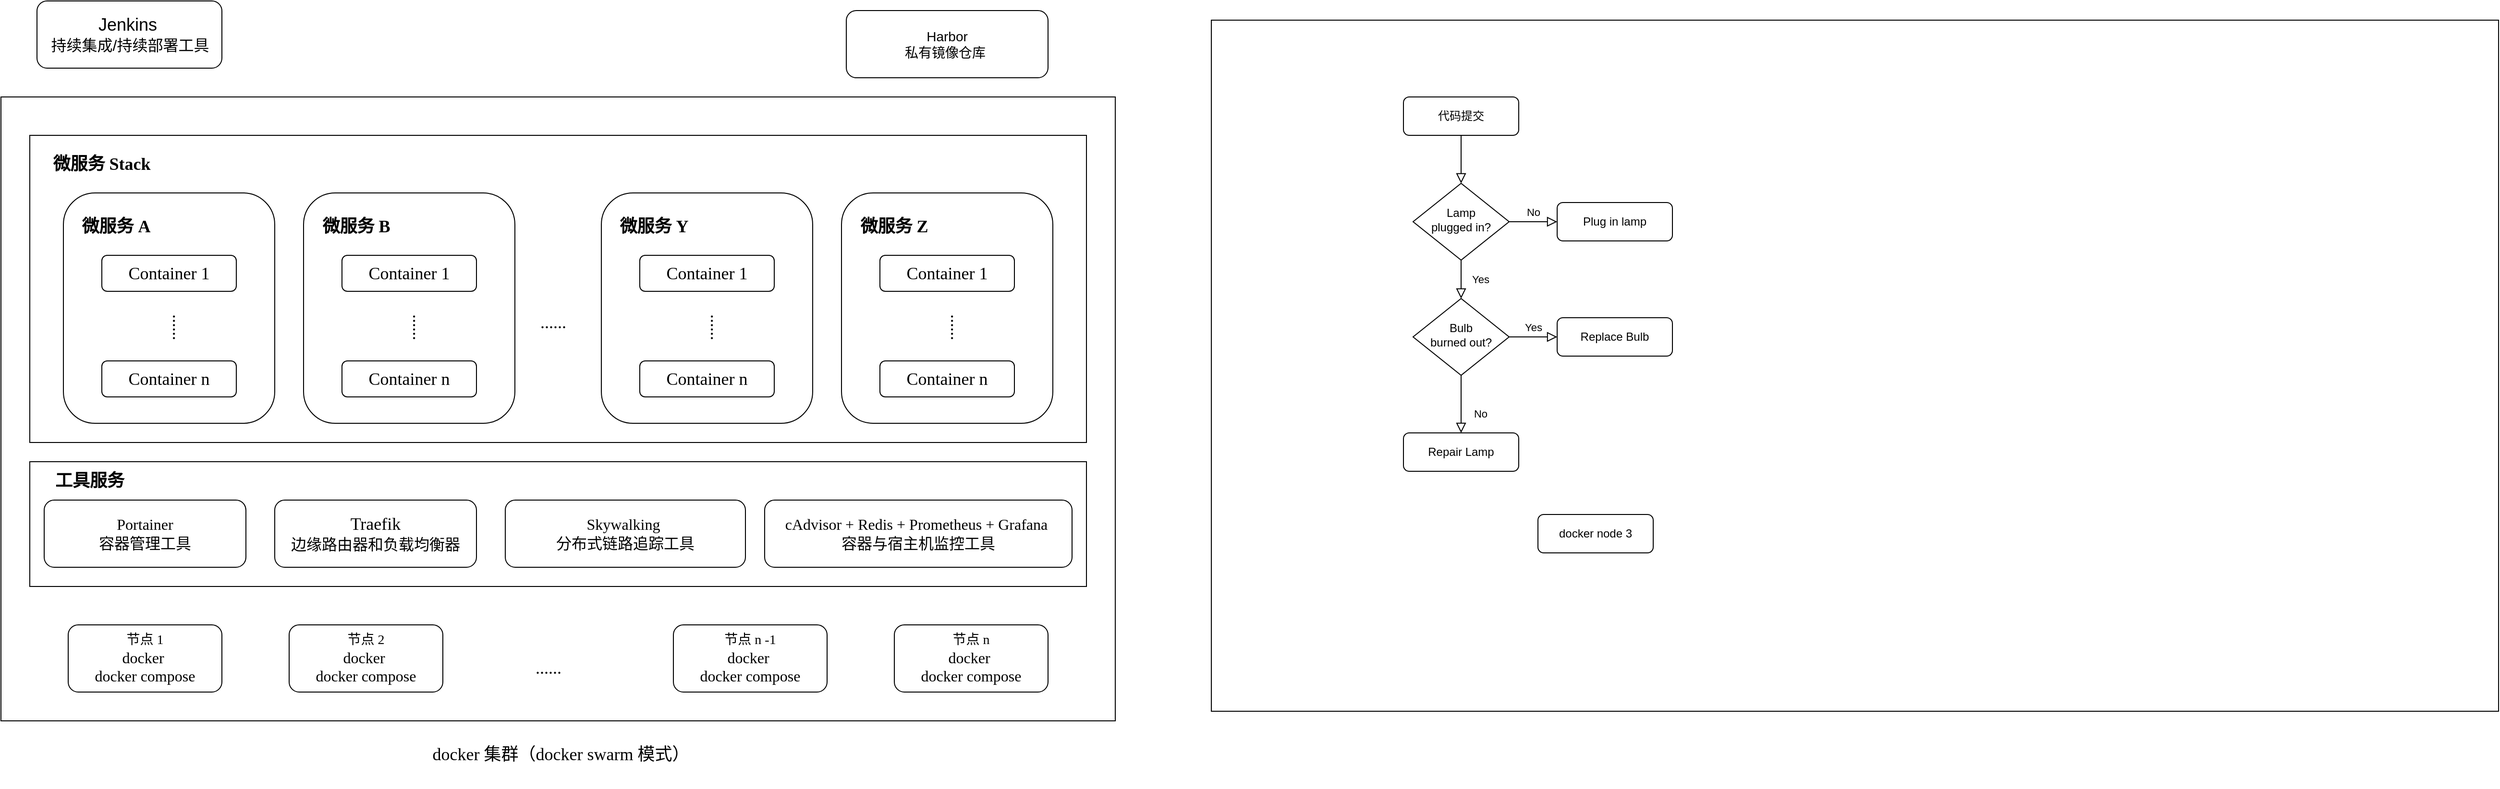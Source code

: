 <mxfile version="24.2.7" type="github">
  <diagram id="C5RBs43oDa-KdzZeNtuy" name="Page-1">
    <mxGraphModel dx="2620" dy="2152" grid="1" gridSize="10" guides="1" tooltips="1" connect="1" arrows="1" fold="1" page="1" pageScale="1" pageWidth="827" pageHeight="1169" math="0" shadow="0">
      <root>
        <mxCell id="WIyWlLk6GJQsqaUBKTNV-0" />
        <mxCell id="WIyWlLk6GJQsqaUBKTNV-1" parent="WIyWlLk6GJQsqaUBKTNV-0" />
        <mxCell id="_ukXYbJVCE4wGKFz86gu-13" value="" style="rounded=0;whiteSpace=wrap;html=1;fontSize=12;glass=0;strokeWidth=1;shadow=0;" vertex="1" parent="WIyWlLk6GJQsqaUBKTNV-1">
          <mxGeometry x="990" y="-20" width="1340" height="720" as="geometry" />
        </mxCell>
        <mxCell id="_ukXYbJVCE4wGKFz86gu-5" value="" style="rounded=0;whiteSpace=wrap;html=1;fontSize=12;glass=0;strokeWidth=1;shadow=0;fillColor=none;" vertex="1" parent="WIyWlLk6GJQsqaUBKTNV-1">
          <mxGeometry x="-270" y="60" width="1160" height="650" as="geometry" />
        </mxCell>
        <mxCell id="WIyWlLk6GJQsqaUBKTNV-2" value="" style="rounded=0;html=1;jettySize=auto;orthogonalLoop=1;fontSize=11;endArrow=block;endFill=0;endSize=8;strokeWidth=1;shadow=0;labelBackgroundColor=none;edgeStyle=orthogonalEdgeStyle;" parent="WIyWlLk6GJQsqaUBKTNV-1" source="WIyWlLk6GJQsqaUBKTNV-3" target="WIyWlLk6GJQsqaUBKTNV-6" edge="1">
          <mxGeometry relative="1" as="geometry" />
        </mxCell>
        <mxCell id="WIyWlLk6GJQsqaUBKTNV-3" value="代码提交" style="rounded=1;whiteSpace=wrap;html=1;fontSize=12;glass=0;strokeWidth=1;shadow=0;" parent="WIyWlLk6GJQsqaUBKTNV-1" vertex="1">
          <mxGeometry x="1190" y="60" width="120" height="40" as="geometry" />
        </mxCell>
        <mxCell id="WIyWlLk6GJQsqaUBKTNV-4" value="Yes" style="rounded=0;html=1;jettySize=auto;orthogonalLoop=1;fontSize=11;endArrow=block;endFill=0;endSize=8;strokeWidth=1;shadow=0;labelBackgroundColor=none;edgeStyle=orthogonalEdgeStyle;" parent="WIyWlLk6GJQsqaUBKTNV-1" source="WIyWlLk6GJQsqaUBKTNV-6" target="WIyWlLk6GJQsqaUBKTNV-10" edge="1">
          <mxGeometry y="20" relative="1" as="geometry">
            <mxPoint as="offset" />
          </mxGeometry>
        </mxCell>
        <mxCell id="WIyWlLk6GJQsqaUBKTNV-5" value="No" style="edgeStyle=orthogonalEdgeStyle;rounded=0;html=1;jettySize=auto;orthogonalLoop=1;fontSize=11;endArrow=block;endFill=0;endSize=8;strokeWidth=1;shadow=0;labelBackgroundColor=none;" parent="WIyWlLk6GJQsqaUBKTNV-1" source="WIyWlLk6GJQsqaUBKTNV-6" target="WIyWlLk6GJQsqaUBKTNV-7" edge="1">
          <mxGeometry y="10" relative="1" as="geometry">
            <mxPoint as="offset" />
          </mxGeometry>
        </mxCell>
        <mxCell id="WIyWlLk6GJQsqaUBKTNV-6" value="Lamp&lt;br&gt;plugged in?" style="rhombus;whiteSpace=wrap;html=1;shadow=0;fontFamily=Helvetica;fontSize=12;align=center;strokeWidth=1;spacing=6;spacingTop=-4;" parent="WIyWlLk6GJQsqaUBKTNV-1" vertex="1">
          <mxGeometry x="1200" y="150" width="100" height="80" as="geometry" />
        </mxCell>
        <mxCell id="WIyWlLk6GJQsqaUBKTNV-7" value="Plug in lamp" style="rounded=1;whiteSpace=wrap;html=1;fontSize=12;glass=0;strokeWidth=1;shadow=0;" parent="WIyWlLk6GJQsqaUBKTNV-1" vertex="1">
          <mxGeometry x="1350" y="170" width="120" height="40" as="geometry" />
        </mxCell>
        <mxCell id="WIyWlLk6GJQsqaUBKTNV-8" value="No" style="rounded=0;html=1;jettySize=auto;orthogonalLoop=1;fontSize=11;endArrow=block;endFill=0;endSize=8;strokeWidth=1;shadow=0;labelBackgroundColor=none;edgeStyle=orthogonalEdgeStyle;" parent="WIyWlLk6GJQsqaUBKTNV-1" source="WIyWlLk6GJQsqaUBKTNV-10" target="WIyWlLk6GJQsqaUBKTNV-11" edge="1">
          <mxGeometry x="0.333" y="20" relative="1" as="geometry">
            <mxPoint as="offset" />
          </mxGeometry>
        </mxCell>
        <mxCell id="WIyWlLk6GJQsqaUBKTNV-9" value="Yes" style="edgeStyle=orthogonalEdgeStyle;rounded=0;html=1;jettySize=auto;orthogonalLoop=1;fontSize=11;endArrow=block;endFill=0;endSize=8;strokeWidth=1;shadow=0;labelBackgroundColor=none;" parent="WIyWlLk6GJQsqaUBKTNV-1" source="WIyWlLk6GJQsqaUBKTNV-10" target="WIyWlLk6GJQsqaUBKTNV-12" edge="1">
          <mxGeometry y="10" relative="1" as="geometry">
            <mxPoint as="offset" />
          </mxGeometry>
        </mxCell>
        <mxCell id="WIyWlLk6GJQsqaUBKTNV-10" value="Bulb&lt;br&gt;burned out?" style="rhombus;whiteSpace=wrap;html=1;shadow=0;fontFamily=Helvetica;fontSize=12;align=center;strokeWidth=1;spacing=6;spacingTop=-4;" parent="WIyWlLk6GJQsqaUBKTNV-1" vertex="1">
          <mxGeometry x="1200" y="270" width="100" height="80" as="geometry" />
        </mxCell>
        <mxCell id="WIyWlLk6GJQsqaUBKTNV-11" value="Repair Lamp" style="rounded=1;whiteSpace=wrap;html=1;fontSize=12;glass=0;strokeWidth=1;shadow=0;" parent="WIyWlLk6GJQsqaUBKTNV-1" vertex="1">
          <mxGeometry x="1190" y="410" width="120" height="40" as="geometry" />
        </mxCell>
        <mxCell id="WIyWlLk6GJQsqaUBKTNV-12" value="Replace Bulb" style="rounded=1;whiteSpace=wrap;html=1;fontSize=12;glass=0;strokeWidth=1;shadow=0;" parent="WIyWlLk6GJQsqaUBKTNV-1" vertex="1">
          <mxGeometry x="1350" y="290" width="120" height="40" as="geometry" />
        </mxCell>
        <mxCell id="_ukXYbJVCE4wGKFz86gu-0" value="&lt;font style=&quot;font-size: 18px;&quot;&gt;Jenkins&amp;nbsp;&lt;/font&gt;&lt;div&gt;&lt;font size=&quot;3&quot;&gt;持续集成/持续部署工具&lt;/font&gt;&lt;/div&gt;" style="rounded=1;whiteSpace=wrap;html=1;fontSize=12;glass=0;strokeWidth=1;shadow=0;" vertex="1" parent="WIyWlLk6GJQsqaUBKTNV-1">
          <mxGeometry x="-232.5" y="-40" width="192.5" height="70" as="geometry" />
        </mxCell>
        <mxCell id="_ukXYbJVCE4wGKFz86gu-1" value="&lt;font style=&quot;font-size: 14px;&quot; face=&quot;Times New Roman&quot;&gt;节点 1&lt;/font&gt;&lt;div&gt;&lt;font size=&quot;3&quot; style=&quot;&quot; face=&quot;Times New Roman&quot;&gt;docker&amp;nbsp;&lt;/font&gt;&lt;/div&gt;&lt;div&gt;&lt;font size=&quot;3&quot; style=&quot;&quot; face=&quot;Times New Roman&quot;&gt;docker compose&lt;/font&gt;&lt;/div&gt;" style="rounded=1;whiteSpace=wrap;html=1;fontSize=12;glass=0;strokeWidth=1;shadow=0;" vertex="1" parent="WIyWlLk6GJQsqaUBKTNV-1">
          <mxGeometry x="-200" y="610" width="160" height="70" as="geometry" />
        </mxCell>
        <mxCell id="_ukXYbJVCE4wGKFz86gu-3" value="docker node 3" style="rounded=1;whiteSpace=wrap;html=1;fontSize=12;glass=0;strokeWidth=1;shadow=0;" vertex="1" parent="WIyWlLk6GJQsqaUBKTNV-1">
          <mxGeometry x="1330" y="495" width="120" height="40" as="geometry" />
        </mxCell>
        <mxCell id="_ukXYbJVCE4wGKFz86gu-6" value="&lt;font style=&quot;font-size: 18px;&quot; face=&quot;Times New Roman&quot;&gt;docker 集群（docker swarm 模式）&lt;/font&gt;" style="text;html=1;align=center;verticalAlign=middle;whiteSpace=wrap;rounded=0;" vertex="1" parent="WIyWlLk6GJQsqaUBKTNV-1">
          <mxGeometry x="52.5" y="710" width="520" height="70" as="geometry" />
        </mxCell>
        <mxCell id="_ukXYbJVCE4wGKFz86gu-8" value="&lt;font style=&quot;font-size: 18px;&quot; face=&quot;Times New Roman&quot;&gt;......&lt;/font&gt;" style="text;html=1;align=center;verticalAlign=middle;whiteSpace=wrap;rounded=0;" vertex="1" parent="WIyWlLk6GJQsqaUBKTNV-1">
          <mxGeometry x="260" y="640" width="80" height="30" as="geometry" />
        </mxCell>
        <mxCell id="_ukXYbJVCE4wGKFz86gu-12" value="&lt;font style=&quot;font-size: 14px;&quot;&gt;Harbor&lt;/font&gt;&lt;div&gt;&lt;font style=&quot;font-size: 14px;&quot;&gt;私有镜像仓库&amp;nbsp;&lt;/font&gt;&lt;/div&gt;" style="rounded=1;whiteSpace=wrap;html=1;fontSize=12;glass=0;strokeWidth=1;shadow=0;" vertex="1" parent="WIyWlLk6GJQsqaUBKTNV-1">
          <mxGeometry x="610" y="-30" width="210" height="70" as="geometry" />
        </mxCell>
        <mxCell id="_ukXYbJVCE4wGKFz86gu-18" value="&lt;font style=&quot;font-size: 14px;&quot; face=&quot;Times New Roman&quot;&gt;节点 2&lt;/font&gt;&lt;div&gt;&lt;font size=&quot;3&quot; style=&quot;&quot; face=&quot;Times New Roman&quot;&gt;docker&amp;nbsp;&lt;/font&gt;&lt;/div&gt;&lt;div&gt;&lt;font size=&quot;3&quot; style=&quot;&quot; face=&quot;Times New Roman&quot;&gt;docker compose&lt;/font&gt;&lt;/div&gt;" style="rounded=1;whiteSpace=wrap;html=1;fontSize=12;glass=0;strokeWidth=1;shadow=0;" vertex="1" parent="WIyWlLk6GJQsqaUBKTNV-1">
          <mxGeometry x="30" y="610" width="160" height="70" as="geometry" />
        </mxCell>
        <mxCell id="_ukXYbJVCE4wGKFz86gu-19" value="&lt;font style=&quot;font-size: 14px;&quot; face=&quot;Times New Roman&quot;&gt;节点 n&lt;/font&gt;&lt;div&gt;&lt;font size=&quot;3&quot; style=&quot;&quot; face=&quot;Times New Roman&quot;&gt;docker&amp;nbsp;&lt;/font&gt;&lt;/div&gt;&lt;div&gt;&lt;font size=&quot;3&quot; style=&quot;&quot; face=&quot;Times New Roman&quot;&gt;docker compose&lt;/font&gt;&lt;/div&gt;" style="rounded=1;whiteSpace=wrap;html=1;fontSize=12;glass=0;strokeWidth=1;shadow=0;" vertex="1" parent="WIyWlLk6GJQsqaUBKTNV-1">
          <mxGeometry x="660" y="610" width="160" height="70" as="geometry" />
        </mxCell>
        <mxCell id="_ukXYbJVCE4wGKFz86gu-20" value="&lt;font style=&quot;font-size: 14px;&quot; face=&quot;Times New Roman&quot;&gt;节点 n -1&lt;/font&gt;&lt;div&gt;&lt;font size=&quot;3&quot; style=&quot;&quot; face=&quot;Times New Roman&quot;&gt;docker&amp;nbsp;&lt;/font&gt;&lt;/div&gt;&lt;div&gt;&lt;font size=&quot;3&quot; style=&quot;&quot; face=&quot;Times New Roman&quot;&gt;docker compose&lt;/font&gt;&lt;/div&gt;" style="rounded=1;whiteSpace=wrap;html=1;fontSize=12;glass=0;strokeWidth=1;shadow=0;" vertex="1" parent="WIyWlLk6GJQsqaUBKTNV-1">
          <mxGeometry x="430" y="610" width="160" height="70" as="geometry" />
        </mxCell>
        <mxCell id="_ukXYbJVCE4wGKFz86gu-66" value="" style="group" vertex="1" connectable="0" parent="WIyWlLk6GJQsqaUBKTNV-1">
          <mxGeometry x="-240" y="100" width="1100" height="320" as="geometry" />
        </mxCell>
        <mxCell id="_ukXYbJVCE4wGKFz86gu-63" value="" style="rounded=0;whiteSpace=wrap;html=1;fontSize=12;glass=0;strokeWidth=1;shadow=0;fillColor=none;" vertex="1" parent="_ukXYbJVCE4wGKFz86gu-66">
          <mxGeometry width="1100" height="320" as="geometry" />
        </mxCell>
        <mxCell id="_ukXYbJVCE4wGKFz86gu-64" value="" style="group" vertex="1" connectable="0" parent="_ukXYbJVCE4wGKFz86gu-66">
          <mxGeometry x="35" y="60" width="1030" height="240" as="geometry" />
        </mxCell>
        <mxCell id="_ukXYbJVCE4wGKFz86gu-35" value="" style="group" vertex="1" connectable="0" parent="_ukXYbJVCE4wGKFz86gu-64">
          <mxGeometry width="220" height="240" as="geometry" />
        </mxCell>
        <mxCell id="_ukXYbJVCE4wGKFz86gu-29" value="&lt;p style=&quot;margin: 0pt 0pt 0.0pt;&quot; class=&quot;MsoNormal&quot;&gt;&lt;br&gt;&lt;/p&gt;" style="rounded=1;whiteSpace=wrap;html=1;fontSize=12;glass=0;strokeWidth=1;shadow=0;" vertex="1" parent="_ukXYbJVCE4wGKFz86gu-35">
          <mxGeometry width="220" height="240" as="geometry" />
        </mxCell>
        <mxCell id="_ukXYbJVCE4wGKFz86gu-30" value="&lt;p style=&quot;margin: 0pt 0pt 0.0pt;&quot; class=&quot;MsoNormal&quot;&gt;&lt;font face=&quot;Times New Roman Regular&quot;&gt;&lt;span style=&quot;font-size: 18px;&quot;&gt;Container 1&lt;/span&gt;&lt;/font&gt;&lt;/p&gt;" style="rounded=1;whiteSpace=wrap;html=1;fontSize=12;glass=0;strokeWidth=1;shadow=0;" vertex="1" parent="_ukXYbJVCE4wGKFz86gu-35">
          <mxGeometry x="40" y="65" width="140" height="37.5" as="geometry" />
        </mxCell>
        <mxCell id="_ukXYbJVCE4wGKFz86gu-31" value="&lt;font face=&quot;Times New Roman&quot;&gt;&lt;span style=&quot;font-size: 18px;&quot;&gt;微服务 A&lt;/span&gt;&lt;/font&gt;" style="text;html=1;align=center;verticalAlign=middle;whiteSpace=wrap;rounded=0;fontStyle=1" vertex="1" parent="_ukXYbJVCE4wGKFz86gu-35">
          <mxGeometry x="10" y="15" width="90" height="40" as="geometry" />
        </mxCell>
        <mxCell id="_ukXYbJVCE4wGKFz86gu-33" value="&lt;p style=&quot;margin: 0pt 0pt 0.0pt;&quot; class=&quot;MsoNormal&quot;&gt;&lt;font face=&quot;Times New Roman Regular&quot;&gt;&lt;span style=&quot;font-size: 18px;&quot;&gt;Container n&lt;/span&gt;&lt;/font&gt;&lt;/p&gt;" style="rounded=1;whiteSpace=wrap;html=1;fontSize=12;glass=0;strokeWidth=1;shadow=0;" vertex="1" parent="_ukXYbJVCE4wGKFz86gu-35">
          <mxGeometry x="40" y="175" width="140" height="37.5" as="geometry" />
        </mxCell>
        <mxCell id="_ukXYbJVCE4wGKFz86gu-34" value="&lt;font style=&quot;font-size: 18px;&quot; face=&quot;Times New Roman&quot;&gt;......&lt;/font&gt;" style="text;html=1;align=center;verticalAlign=middle;whiteSpace=wrap;rounded=0;rotation=90;" vertex="1" parent="_ukXYbJVCE4wGKFz86gu-35">
          <mxGeometry x="80" y="125" width="80" height="30" as="geometry" />
        </mxCell>
        <mxCell id="_ukXYbJVCE4wGKFz86gu-36" value="" style="group" vertex="1" connectable="0" parent="_ukXYbJVCE4wGKFz86gu-64">
          <mxGeometry x="250" width="220" height="240" as="geometry" />
        </mxCell>
        <mxCell id="_ukXYbJVCE4wGKFz86gu-37" value="&lt;p style=&quot;margin: 0pt 0pt 0.0pt;&quot; class=&quot;MsoNormal&quot;&gt;&lt;br&gt;&lt;/p&gt;" style="rounded=1;whiteSpace=wrap;html=1;fontSize=12;glass=0;strokeWidth=1;shadow=0;" vertex="1" parent="_ukXYbJVCE4wGKFz86gu-36">
          <mxGeometry width="220" height="240" as="geometry" />
        </mxCell>
        <mxCell id="_ukXYbJVCE4wGKFz86gu-38" value="&lt;p style=&quot;margin: 0pt 0pt 0.0pt;&quot; class=&quot;MsoNormal&quot;&gt;&lt;font face=&quot;Times New Roman Regular&quot;&gt;&lt;span style=&quot;font-size: 18px;&quot;&gt;Container 1&lt;/span&gt;&lt;/font&gt;&lt;/p&gt;" style="rounded=1;whiteSpace=wrap;html=1;fontSize=12;glass=0;strokeWidth=1;shadow=0;" vertex="1" parent="_ukXYbJVCE4wGKFz86gu-36">
          <mxGeometry x="40" y="65" width="140" height="37.5" as="geometry" />
        </mxCell>
        <mxCell id="_ukXYbJVCE4wGKFz86gu-39" value="&lt;font face=&quot;Times New Roman&quot;&gt;&lt;span style=&quot;font-size: 18px;&quot;&gt;微服务 B&lt;/span&gt;&lt;/font&gt;" style="text;html=1;align=center;verticalAlign=middle;whiteSpace=wrap;rounded=0;fontStyle=1" vertex="1" parent="_ukXYbJVCE4wGKFz86gu-36">
          <mxGeometry x="10" y="15" width="90" height="40" as="geometry" />
        </mxCell>
        <mxCell id="_ukXYbJVCE4wGKFz86gu-40" value="&lt;p style=&quot;margin: 0pt 0pt 0.0pt;&quot; class=&quot;MsoNormal&quot;&gt;&lt;font face=&quot;Times New Roman Regular&quot;&gt;&lt;span style=&quot;font-size: 18px;&quot;&gt;Container n&lt;/span&gt;&lt;/font&gt;&lt;/p&gt;" style="rounded=1;whiteSpace=wrap;html=1;fontSize=12;glass=0;strokeWidth=1;shadow=0;" vertex="1" parent="_ukXYbJVCE4wGKFz86gu-36">
          <mxGeometry x="40" y="175" width="140" height="37.5" as="geometry" />
        </mxCell>
        <mxCell id="_ukXYbJVCE4wGKFz86gu-41" value="&lt;font style=&quot;font-size: 18px;&quot; face=&quot;Times New Roman&quot;&gt;......&lt;/font&gt;" style="text;html=1;align=center;verticalAlign=middle;whiteSpace=wrap;rounded=0;rotation=90;" vertex="1" parent="_ukXYbJVCE4wGKFz86gu-36">
          <mxGeometry x="80" y="125" width="80" height="30" as="geometry" />
        </mxCell>
        <mxCell id="_ukXYbJVCE4wGKFz86gu-42" value="" style="group" vertex="1" connectable="0" parent="_ukXYbJVCE4wGKFz86gu-64">
          <mxGeometry x="810" width="220" height="240" as="geometry" />
        </mxCell>
        <mxCell id="_ukXYbJVCE4wGKFz86gu-43" value="&lt;p style=&quot;margin: 0pt 0pt 0.0pt;&quot; class=&quot;MsoNormal&quot;&gt;&lt;br&gt;&lt;/p&gt;" style="rounded=1;whiteSpace=wrap;html=1;fontSize=12;glass=0;strokeWidth=1;shadow=0;" vertex="1" parent="_ukXYbJVCE4wGKFz86gu-42">
          <mxGeometry width="220" height="240" as="geometry" />
        </mxCell>
        <mxCell id="_ukXYbJVCE4wGKFz86gu-44" value="&lt;p style=&quot;margin: 0pt 0pt 0.0pt;&quot; class=&quot;MsoNormal&quot;&gt;&lt;font face=&quot;Times New Roman Regular&quot;&gt;&lt;span style=&quot;font-size: 18px;&quot;&gt;Container 1&lt;/span&gt;&lt;/font&gt;&lt;/p&gt;" style="rounded=1;whiteSpace=wrap;html=1;fontSize=12;glass=0;strokeWidth=1;shadow=0;" vertex="1" parent="_ukXYbJVCE4wGKFz86gu-42">
          <mxGeometry x="40" y="65" width="140" height="37.5" as="geometry" />
        </mxCell>
        <mxCell id="_ukXYbJVCE4wGKFz86gu-45" value="&lt;font face=&quot;Times New Roman&quot;&gt;&lt;span style=&quot;font-size: 18px;&quot;&gt;微服务 Z&lt;/span&gt;&lt;/font&gt;" style="text;html=1;align=center;verticalAlign=middle;whiteSpace=wrap;rounded=0;fontStyle=1" vertex="1" parent="_ukXYbJVCE4wGKFz86gu-42">
          <mxGeometry x="10" y="15" width="90" height="40" as="geometry" />
        </mxCell>
        <mxCell id="_ukXYbJVCE4wGKFz86gu-46" value="&lt;p style=&quot;margin: 0pt 0pt 0.0pt;&quot; class=&quot;MsoNormal&quot;&gt;&lt;font face=&quot;Times New Roman Regular&quot;&gt;&lt;span style=&quot;font-size: 18px;&quot;&gt;Container n&lt;/span&gt;&lt;/font&gt;&lt;/p&gt;" style="rounded=1;whiteSpace=wrap;html=1;fontSize=12;glass=0;strokeWidth=1;shadow=0;" vertex="1" parent="_ukXYbJVCE4wGKFz86gu-42">
          <mxGeometry x="40" y="175" width="140" height="37.5" as="geometry" />
        </mxCell>
        <mxCell id="_ukXYbJVCE4wGKFz86gu-47" value="&lt;font style=&quot;font-size: 18px;&quot; face=&quot;Times New Roman&quot;&gt;......&lt;/font&gt;" style="text;html=1;align=center;verticalAlign=middle;whiteSpace=wrap;rounded=0;rotation=90;" vertex="1" parent="_ukXYbJVCE4wGKFz86gu-42">
          <mxGeometry x="80" y="125" width="80" height="30" as="geometry" />
        </mxCell>
        <mxCell id="_ukXYbJVCE4wGKFz86gu-48" value="&lt;font style=&quot;font-size: 18px;&quot; face=&quot;Times New Roman&quot;&gt;......&lt;/font&gt;" style="text;html=1;align=center;verticalAlign=middle;whiteSpace=wrap;rounded=0;" vertex="1" parent="_ukXYbJVCE4wGKFz86gu-64">
          <mxGeometry x="470" y="120" width="80" height="30" as="geometry" />
        </mxCell>
        <mxCell id="_ukXYbJVCE4wGKFz86gu-50" value="" style="group" vertex="1" connectable="0" parent="_ukXYbJVCE4wGKFz86gu-64">
          <mxGeometry x="560" width="220" height="240" as="geometry" />
        </mxCell>
        <mxCell id="_ukXYbJVCE4wGKFz86gu-51" value="&lt;p style=&quot;margin: 0pt 0pt 0.0pt;&quot; class=&quot;MsoNormal&quot;&gt;&lt;br&gt;&lt;/p&gt;" style="rounded=1;whiteSpace=wrap;html=1;fontSize=12;glass=0;strokeWidth=1;shadow=0;" vertex="1" parent="_ukXYbJVCE4wGKFz86gu-50">
          <mxGeometry width="220" height="240" as="geometry" />
        </mxCell>
        <mxCell id="_ukXYbJVCE4wGKFz86gu-52" value="&lt;p style=&quot;margin: 0pt 0pt 0.0pt;&quot; class=&quot;MsoNormal&quot;&gt;&lt;font face=&quot;Times New Roman Regular&quot;&gt;&lt;span style=&quot;font-size: 18px;&quot;&gt;Container 1&lt;/span&gt;&lt;/font&gt;&lt;/p&gt;" style="rounded=1;whiteSpace=wrap;html=1;fontSize=12;glass=0;strokeWidth=1;shadow=0;" vertex="1" parent="_ukXYbJVCE4wGKFz86gu-50">
          <mxGeometry x="40" y="65" width="140" height="37.5" as="geometry" />
        </mxCell>
        <mxCell id="_ukXYbJVCE4wGKFz86gu-53" value="&lt;font face=&quot;Times New Roman&quot;&gt;&lt;span style=&quot;font-size: 18px;&quot;&gt;微服务 Y&lt;/span&gt;&lt;/font&gt;" style="text;html=1;align=center;verticalAlign=middle;whiteSpace=wrap;rounded=0;fontStyle=1" vertex="1" parent="_ukXYbJVCE4wGKFz86gu-50">
          <mxGeometry x="10" y="15" width="90" height="40" as="geometry" />
        </mxCell>
        <mxCell id="_ukXYbJVCE4wGKFz86gu-54" value="&lt;p style=&quot;margin: 0pt 0pt 0.0pt;&quot; class=&quot;MsoNormal&quot;&gt;&lt;font face=&quot;Times New Roman Regular&quot;&gt;&lt;span style=&quot;font-size: 18px;&quot;&gt;Container n&lt;/span&gt;&lt;/font&gt;&lt;/p&gt;" style="rounded=1;whiteSpace=wrap;html=1;fontSize=12;glass=0;strokeWidth=1;shadow=0;" vertex="1" parent="_ukXYbJVCE4wGKFz86gu-50">
          <mxGeometry x="40" y="175" width="140" height="37.5" as="geometry" />
        </mxCell>
        <mxCell id="_ukXYbJVCE4wGKFz86gu-55" value="&lt;font style=&quot;font-size: 18px;&quot; face=&quot;Times New Roman&quot;&gt;......&lt;/font&gt;" style="text;html=1;align=center;verticalAlign=middle;whiteSpace=wrap;rounded=0;rotation=90;" vertex="1" parent="_ukXYbJVCE4wGKFz86gu-50">
          <mxGeometry x="80" y="125" width="80" height="30" as="geometry" />
        </mxCell>
        <mxCell id="_ukXYbJVCE4wGKFz86gu-65" value="&lt;font face=&quot;Times New Roman&quot;&gt;&lt;span style=&quot;font-size: 18px;&quot;&gt;微服务 Stack&lt;/span&gt;&lt;/font&gt;" style="text;html=1;align=center;verticalAlign=middle;whiteSpace=wrap;rounded=0;fontStyle=1" vertex="1" parent="_ukXYbJVCE4wGKFz86gu-66">
          <mxGeometry x="10" y="10" width="130" height="40" as="geometry" />
        </mxCell>
        <mxCell id="_ukXYbJVCE4wGKFz86gu-97" value="" style="group" vertex="1" connectable="0" parent="WIyWlLk6GJQsqaUBKTNV-1">
          <mxGeometry x="-240" y="440" width="1105" height="130" as="geometry" />
        </mxCell>
        <mxCell id="_ukXYbJVCE4wGKFz86gu-14" value="&lt;font style=&quot;font-size: 18px;&quot; face=&quot;Times New Roman&quot;&gt;Traefik&lt;/font&gt;&lt;div&gt;&lt;p style=&quot;margin: 0pt 0pt 0.0pt; text-align: justify; font-size: 10.5pt;&quot; class=&quot;MsoNormal&quot;&gt;&lt;span style=&quot;font-size: 12pt;&quot;&gt;&lt;font face=&quot;yobFlRzFiSTVJPav9Yy1&quot;&gt;边缘路由器和负载均衡器&lt;/font&gt;&lt;/span&gt;&lt;/p&gt;&lt;/div&gt;" style="rounded=1;whiteSpace=wrap;html=1;fontSize=12;glass=0;strokeWidth=1;shadow=0;" vertex="1" parent="_ukXYbJVCE4wGKFz86gu-97">
          <mxGeometry x="255" y="40" width="210" height="70" as="geometry" />
        </mxCell>
        <mxCell id="_ukXYbJVCE4wGKFz86gu-15" value="&lt;p style=&quot;margin: 0pt 0pt 0.0pt; font-family: &amp;quot;Times New Roman&amp;quot;; font-size: 10.5pt;&quot; class=&quot;MsoNormal&quot;&gt;&lt;span style=&quot;font-family: 仿宋_GB2312; font-size: 12pt;&quot;&gt;&lt;font face=&quot;Times New Roman Regular&quot;&gt;Portainer&lt;/font&gt;&lt;/span&gt;&lt;/p&gt;&lt;div&gt;&lt;p style=&quot;margin: 0pt 0pt 0.0pt; text-align: justify;&quot; class=&quot;MsoNormal&quot;&gt;&lt;font face=&quot;yobFlRzFiSTVJPav9Yy1&quot;&gt;&lt;span style=&quot;font-size: 16px;&quot;&gt;容器管理工具&lt;/span&gt;&lt;/font&gt;&lt;/p&gt;&lt;/div&gt;" style="rounded=1;whiteSpace=wrap;html=1;fontSize=12;glass=0;strokeWidth=1;shadow=0;" vertex="1" parent="_ukXYbJVCE4wGKFz86gu-97">
          <mxGeometry x="15" y="40" width="210" height="70" as="geometry" />
        </mxCell>
        <mxCell id="_ukXYbJVCE4wGKFz86gu-16" value="&lt;p style=&quot;margin: 0pt 0pt 0.0pt; font-family: &amp;quot;Times New Roman&amp;quot;; font-size: 10.5pt;&quot; class=&quot;MsoNormal&quot;&gt;&lt;span style=&quot;font-family: 仿宋_GB2312; font-size: 12pt;&quot;&gt;&lt;font face=&quot;Times New Roman Regular&quot;&gt;c&lt;/font&gt;&lt;/span&gt;&lt;span style=&quot;font-family: &amp;quot;Times New Roman Regular&amp;quot;; font-size: 12pt;&quot;&gt;A&lt;/span&gt;&lt;span style=&quot;font-family: 仿宋_GB2312; font-size: 12pt;&quot;&gt;&lt;font face=&quot;Times New Roman Regular&quot;&gt;dvisor + Redis + Prometheus + Grafana&amp;nbsp;&lt;/font&gt;&lt;/span&gt;&lt;/p&gt;&lt;div&gt;&lt;p style=&quot;margin: 0pt 0pt 0.0pt;&quot; class=&quot;MsoNormal&quot;&gt;&lt;font face=&quot;yobFlRzFiSTVJPav9Yy1&quot;&gt;&lt;span style=&quot;font-size: 16px;&quot;&gt;容器与宿主机监控工具&lt;/span&gt;&lt;/font&gt;&lt;/p&gt;&lt;/div&gt;" style="rounded=1;whiteSpace=wrap;html=1;fontSize=12;glass=0;strokeWidth=1;shadow=0;align=center;" vertex="1" parent="_ukXYbJVCE4wGKFz86gu-97">
          <mxGeometry x="765" y="40" width="320" height="70" as="geometry" />
        </mxCell>
        <mxCell id="_ukXYbJVCE4wGKFz86gu-17" value="&lt;p style=&quot;margin: 0pt 0pt 0.0pt; font-family: &amp;quot;Times New Roman&amp;quot;; font-size: 10.5pt;&quot; class=&quot;MsoNormal&quot;&gt;&lt;span style=&quot;font-family: 仿宋_GB2312; font-size: 12pt;&quot;&gt;&lt;font face=&quot;Times New Roman Regular&quot;&gt;Skywalking&amp;nbsp;&lt;/font&gt;&lt;/span&gt;&lt;/p&gt;&lt;div&gt;&lt;p style=&quot;margin: 0pt 0pt 0.0pt;&quot; class=&quot;MsoNormal&quot;&gt;&lt;font face=&quot;yobFlRzFiSTVJPav9Yy1&quot;&gt;&lt;span style=&quot;font-size: 16px;&quot;&gt;分布式链路追踪工具&lt;/span&gt;&lt;/font&gt;&lt;/p&gt;&lt;/div&gt;" style="rounded=1;whiteSpace=wrap;html=1;fontSize=12;glass=0;strokeWidth=1;shadow=0;align=center;" vertex="1" parent="_ukXYbJVCE4wGKFz86gu-97">
          <mxGeometry x="495" y="40" width="250" height="70" as="geometry" />
        </mxCell>
        <mxCell id="_ukXYbJVCE4wGKFz86gu-96" value="" style="rounded=0;whiteSpace=wrap;html=1;fontSize=12;glass=0;strokeWidth=1;shadow=0;fillColor=none;" vertex="1" parent="_ukXYbJVCE4wGKFz86gu-97">
          <mxGeometry width="1100" height="130" as="geometry" />
        </mxCell>
        <mxCell id="_ukXYbJVCE4wGKFz86gu-98" value="&lt;font face=&quot;Times New Roman&quot;&gt;&lt;span style=&quot;font-size: 18px;&quot;&gt;工具服务&lt;/span&gt;&lt;/font&gt;" style="text;html=1;align=center;verticalAlign=middle;whiteSpace=wrap;rounded=0;fontStyle=1" vertex="1" parent="_ukXYbJVCE4wGKFz86gu-97">
          <mxGeometry width="125" height="40" as="geometry" />
        </mxCell>
      </root>
    </mxGraphModel>
  </diagram>
</mxfile>
